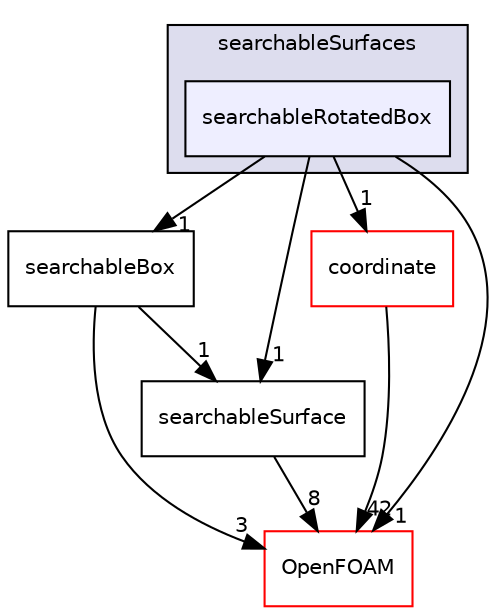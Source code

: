 digraph "src/meshTools/searchableSurfaces/searchableRotatedBox" {
  bgcolor=transparent;
  compound=true
  node [ fontsize="10", fontname="Helvetica"];
  edge [ labelfontsize="10", labelfontname="Helvetica"];
  subgraph clusterdir_fdba7555f757b9c8126275cbaccc3a14 {
    graph [ bgcolor="#ddddee", pencolor="black", label="searchableSurfaces" fontname="Helvetica", fontsize="10", URL="dir_fdba7555f757b9c8126275cbaccc3a14.html"]
  dir_7a7df88d190621e8e479471863a431e9 [shape=box, label="searchableRotatedBox", style="filled", fillcolor="#eeeeff", pencolor="black", URL="dir_7a7df88d190621e8e479471863a431e9.html"];
  }
  dir_eafcd9c76d8c9a316408998eabad6c91 [shape=box label="searchableBox" URL="dir_eafcd9c76d8c9a316408998eabad6c91.html"];
  dir_fcae8e4034cfc581908ed167c302db30 [shape=box label="coordinate" color="red" URL="dir_fcae8e4034cfc581908ed167c302db30.html"];
  dir_c5473ff19b20e6ec4dfe5c310b3778a8 [shape=box label="OpenFOAM" color="red" URL="dir_c5473ff19b20e6ec4dfe5c310b3778a8.html"];
  dir_2c0c1e46bbc9d953f93a672220dabf55 [shape=box label="searchableSurface" URL="dir_2c0c1e46bbc9d953f93a672220dabf55.html"];
  dir_eafcd9c76d8c9a316408998eabad6c91->dir_c5473ff19b20e6ec4dfe5c310b3778a8 [headlabel="3", labeldistance=1.5 headhref="dir_002035_002151.html"];
  dir_eafcd9c76d8c9a316408998eabad6c91->dir_2c0c1e46bbc9d953f93a672220dabf55 [headlabel="1", labeldistance=1.5 headhref="dir_002035_002044.html"];
  dir_fcae8e4034cfc581908ed167c302db30->dir_c5473ff19b20e6ec4dfe5c310b3778a8 [headlabel="42", labeldistance=1.5 headhref="dir_001990_002151.html"];
  dir_2c0c1e46bbc9d953f93a672220dabf55->dir_c5473ff19b20e6ec4dfe5c310b3778a8 [headlabel="8", labeldistance=1.5 headhref="dir_002044_002151.html"];
  dir_7a7df88d190621e8e479471863a431e9->dir_eafcd9c76d8c9a316408998eabad6c91 [headlabel="1", labeldistance=1.5 headhref="dir_002042_002035.html"];
  dir_7a7df88d190621e8e479471863a431e9->dir_fcae8e4034cfc581908ed167c302db30 [headlabel="1", labeldistance=1.5 headhref="dir_002042_001990.html"];
  dir_7a7df88d190621e8e479471863a431e9->dir_c5473ff19b20e6ec4dfe5c310b3778a8 [headlabel="1", labeldistance=1.5 headhref="dir_002042_002151.html"];
  dir_7a7df88d190621e8e479471863a431e9->dir_2c0c1e46bbc9d953f93a672220dabf55 [headlabel="1", labeldistance=1.5 headhref="dir_002042_002044.html"];
}
